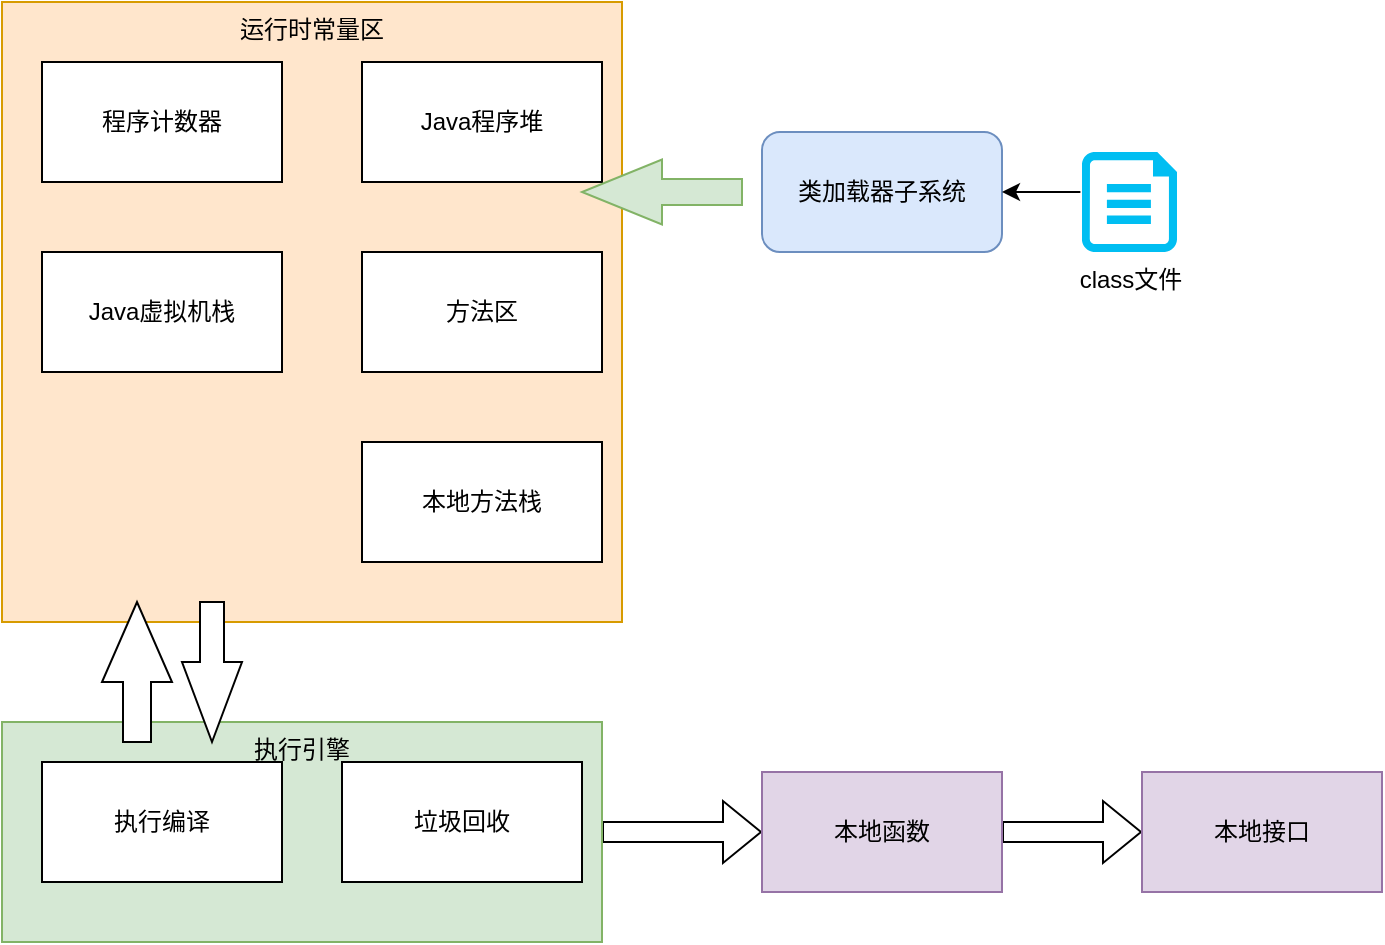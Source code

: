 <mxfile version="13.6.2" type="github">
  <diagram id="5p9OzpQsghAwizFTSHsP" name="Page-1">
    <mxGraphModel dx="782" dy="469" grid="1" gridSize="10" guides="1" tooltips="1" connect="1" arrows="1" fold="1" page="1" pageScale="1" pageWidth="827" pageHeight="1169" math="0" shadow="0">
      <root>
        <mxCell id="0" />
        <mxCell id="1" parent="0" />
        <mxCell id="pj49CJDoIJGd3NTYboOR-1" value="运行时常量区" style="whiteSpace=wrap;html=1;aspect=fixed;align=center;horizontal=1;verticalAlign=top;fillColor=#ffe6cc;strokeColor=#d79b00;" parent="1" vertex="1">
          <mxGeometry x="90" y="140" width="310" height="310" as="geometry" />
        </mxCell>
        <mxCell id="pj49CJDoIJGd3NTYboOR-2" value="程序计数器" style="rounded=0;whiteSpace=wrap;html=1;" parent="1" vertex="1">
          <mxGeometry x="110" y="170" width="120" height="60" as="geometry" />
        </mxCell>
        <mxCell id="pj49CJDoIJGd3NTYboOR-3" value="Java虚拟机栈" style="rounded=0;whiteSpace=wrap;html=1;" parent="1" vertex="1">
          <mxGeometry x="110" y="265" width="120" height="60" as="geometry" />
        </mxCell>
        <mxCell id="pj49CJDoIJGd3NTYboOR-4" value="Java程序堆" style="rounded=0;whiteSpace=wrap;html=1;" parent="1" vertex="1">
          <mxGeometry x="270" y="170" width="120" height="60" as="geometry" />
        </mxCell>
        <mxCell id="pj49CJDoIJGd3NTYboOR-5" value="方法区" style="rounded=0;whiteSpace=wrap;html=1;" parent="1" vertex="1">
          <mxGeometry x="270" y="265" width="120" height="60" as="geometry" />
        </mxCell>
        <mxCell id="pj49CJDoIJGd3NTYboOR-6" value="本地方法栈" style="rounded=0;whiteSpace=wrap;html=1;" parent="1" vertex="1">
          <mxGeometry x="270" y="360" width="120" height="60" as="geometry" />
        </mxCell>
        <mxCell id="pj49CJDoIJGd3NTYboOR-8" value="类加载器子系统" style="rounded=1;whiteSpace=wrap;html=1;fillColor=#dae8fc;strokeColor=#6c8ebf;" parent="1" vertex="1">
          <mxGeometry x="470" y="205" width="120" height="60" as="geometry" />
        </mxCell>
        <mxCell id="pj49CJDoIJGd3NTYboOR-11" value="" style="html=1;shadow=0;dashed=0;align=center;verticalAlign=middle;shape=mxgraph.arrows2.arrow;dy=0.6;dx=40;flipH=1;notch=0;fillColor=#d5e8d4;strokeColor=#82b366;" parent="1" vertex="1">
          <mxGeometry x="380" y="218.75" width="80" height="32.5" as="geometry" />
        </mxCell>
        <mxCell id="pj49CJDoIJGd3NTYboOR-19" style="edgeStyle=orthogonalEdgeStyle;shape=flexArrow;rounded=0;orthogonalLoop=1;jettySize=auto;html=1;" parent="1" source="pj49CJDoIJGd3NTYboOR-12" target="pj49CJDoIJGd3NTYboOR-17" edge="1">
          <mxGeometry relative="1" as="geometry" />
        </mxCell>
        <mxCell id="pj49CJDoIJGd3NTYboOR-12" value="执行引擎" style="rounded=0;whiteSpace=wrap;html=1;verticalAlign=top;fillColor=#d5e8d4;strokeColor=#82b366;" parent="1" vertex="1">
          <mxGeometry x="90" y="500" width="300" height="110" as="geometry" />
        </mxCell>
        <mxCell id="pj49CJDoIJGd3NTYboOR-13" value="执行编译" style="rounded=0;whiteSpace=wrap;html=1;" parent="1" vertex="1">
          <mxGeometry x="110" y="520" width="120" height="60" as="geometry" />
        </mxCell>
        <mxCell id="pj49CJDoIJGd3NTYboOR-14" value="垃圾回收" style="rounded=0;whiteSpace=wrap;html=1;" parent="1" vertex="1">
          <mxGeometry x="260" y="520" width="120" height="60" as="geometry" />
        </mxCell>
        <mxCell id="pj49CJDoIJGd3NTYboOR-15" value="" style="html=1;shadow=0;dashed=0;align=center;verticalAlign=middle;shape=mxgraph.arrows2.arrow;dy=0.6;dx=40;direction=north;notch=0;" parent="1" vertex="1">
          <mxGeometry x="140" y="440" width="35" height="70" as="geometry" />
        </mxCell>
        <mxCell id="pj49CJDoIJGd3NTYboOR-16" value="" style="html=1;shadow=0;dashed=0;align=center;verticalAlign=middle;shape=mxgraph.arrows2.arrow;dy=0.6;dx=40;direction=south;notch=0;" parent="1" vertex="1">
          <mxGeometry x="180" y="440" width="30" height="70" as="geometry" />
        </mxCell>
        <mxCell id="pj49CJDoIJGd3NTYboOR-20" style="edgeStyle=orthogonalEdgeStyle;rounded=0;orthogonalLoop=1;jettySize=auto;html=1;exitX=1;exitY=0.5;exitDx=0;exitDy=0;entryX=0;entryY=0.5;entryDx=0;entryDy=0;shape=flexArrow;" parent="1" source="pj49CJDoIJGd3NTYboOR-17" target="pj49CJDoIJGd3NTYboOR-18" edge="1">
          <mxGeometry relative="1" as="geometry" />
        </mxCell>
        <mxCell id="pj49CJDoIJGd3NTYboOR-17" value="本地函数" style="rounded=0;whiteSpace=wrap;html=1;fillColor=#e1d5e7;strokeColor=#9673a6;" parent="1" vertex="1">
          <mxGeometry x="470" y="525" width="120" height="60" as="geometry" />
        </mxCell>
        <mxCell id="pj49CJDoIJGd3NTYboOR-18" value="本地接口" style="rounded=0;whiteSpace=wrap;html=1;fillColor=#e1d5e7;strokeColor=#9673a6;" parent="1" vertex="1">
          <mxGeometry x="660" y="525" width="120" height="60" as="geometry" />
        </mxCell>
        <mxCell id="jVanTmlO4XnHwlgweJA1-5" style="edgeStyle=orthogonalEdgeStyle;rounded=0;orthogonalLoop=1;jettySize=auto;html=1;entryX=1;entryY=0.5;entryDx=0;entryDy=0;" edge="1" parent="1" target="pj49CJDoIJGd3NTYboOR-8">
          <mxGeometry relative="1" as="geometry">
            <mxPoint x="629.2" y="235" as="sourcePoint" />
          </mxGeometry>
        </mxCell>
        <mxCell id="jVanTmlO4XnHwlgweJA1-6" value="class文件" style="verticalLabelPosition=bottom;html=1;verticalAlign=top;align=center;strokeColor=none;fillColor=#00BEF2;shape=mxgraph.azure.cloud_services_configuration_file;pointerEvents=1;" vertex="1" parent="1">
          <mxGeometry x="630" y="215" width="47.5" height="50" as="geometry" />
        </mxCell>
      </root>
    </mxGraphModel>
  </diagram>
</mxfile>
